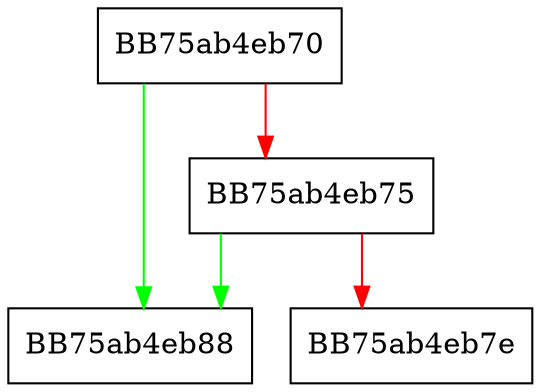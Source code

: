 digraph exprNodeIsDeterministic {
  node [shape="box"];
  graph [splines=ortho];
  BB75ab4eb70 -> BB75ab4eb88 [color="green"];
  BB75ab4eb70 -> BB75ab4eb75 [color="red"];
  BB75ab4eb75 -> BB75ab4eb88 [color="green"];
  BB75ab4eb75 -> BB75ab4eb7e [color="red"];
}